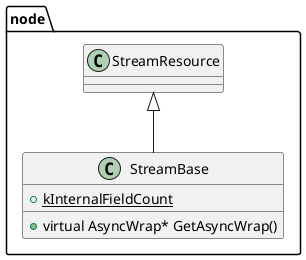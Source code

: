 @startuml
namespace node {
  class StreamBase extends StreamResource {
    +{static} kInternalFieldCount

    +virtual AsyncWrap* GetAsyncWrap()
  }
}
@enduml
